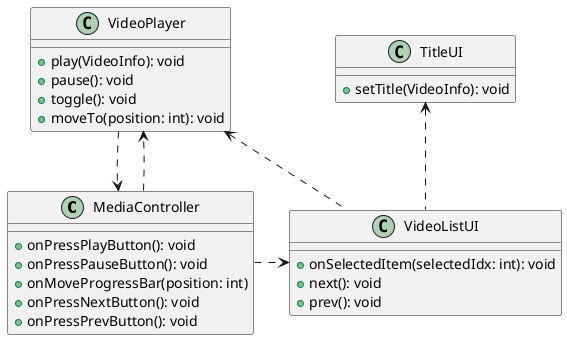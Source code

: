 @startuml

'skinparam linetype ortho

class MediaController {
    '재생 버튼을 누른다
    + onPressPlayButton(): void
    '멈춤 버튼을 누른다
    + onPressPauseButton(): void
    '시간 이동 조작을 한다
    + onMoveProgressBar(position: int)
    '다음 버튼을 누른다
    + onPressNextButton(): void
    '이전 버튼을 누른다
    + onPressPrevButton(): void
}

class TitleUI {
    '제목을 표시한다
    + setTitle(VideoInfo): void
}

class VideoPlayer {
    '영상을 재생한다
    + play(VideoInfo): void
    + pause(): void
    + toggle(): void
    + moveTo(position: int): void
}

class VideoListUI {
    '동영상 목록에서 제목을 선택한다
    + onSelectedItem(selectedIdx: int): void
    + next(): void
    + prev(): void
}

MediaController ..> VideoPlayer
VideoPlayer ..> MediaController
VideoPlayer <. VideoListUI
VideoListUI .up.> TitleUI
MediaController .> VideoListUI

@enduml
